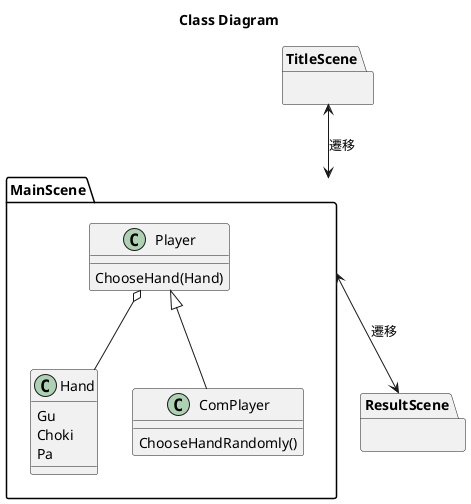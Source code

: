 @startuml ClassDiagram

title Class Diagram

package TitleScene {

}
package MainScene {
    class Hand {
        Gu
        Choki
        Pa
    }
    class Player {
        ChooseHand(Hand)
    }
    class ComPlayer {
        ChooseHandRandomly()
    }
    Player <|-- ComPlayer
    Player o-- Hand
}
package ResultScene {

}

TitleScene <--> MainScene : 遷移
MainScene <-->ResultScene : 遷移

@enduml
